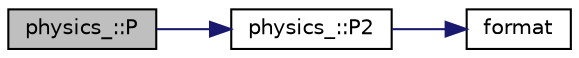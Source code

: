digraph "physics_::P"
{
 // INTERACTIVE_SVG=YES
 // LATEX_PDF_SIZE
  edge [fontname="Helvetica",fontsize="10",labelfontname="Helvetica",labelfontsize="10"];
  node [fontname="Helvetica",fontsize="10",shape=record];
  rankdir="LR";
  Node1 [label="physics_::P",height=0.2,width=0.4,color="black", fillcolor="grey75", style="filled", fontcolor="black",tooltip="Computes the momentum magnitude from a momentum tensor."];
  Node1 -> Node2 [color="midnightblue",fontsize="10",style="solid",fontname="Helvetica"];
  Node2 [label="physics_::P2",height=0.2,width=0.4,color="black", fillcolor="white", style="filled",URL="$namespacephysics__.html#ae22e22a969315629a6ae7549f7344805",tooltip="Computes the square of the momentum magnitude."];
  Node2 -> Node3 [color="midnightblue",fontsize="10",style="solid",fontname="Helvetica"];
  Node3 [label="format",height=0.2,width=0.4,color="black", fillcolor="white", style="filled",URL="$utils_8h.html#a9c1cdc6384bce6bdc92ca917b3f656bf",tooltip=" "];
}
